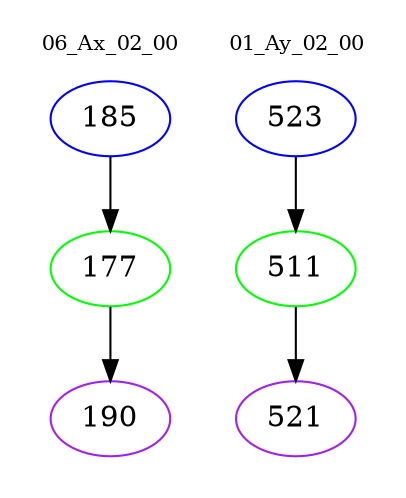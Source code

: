 digraph{
subgraph cluster_0 {
color = white
label = "06_Ax_02_00";
fontsize=10;
T0_185 [label="185", color="blue"]
T0_185 -> T0_177 [color="black"]
T0_177 [label="177", color="green"]
T0_177 -> T0_190 [color="black"]
T0_190 [label="190", color="purple"]
}
subgraph cluster_1 {
color = white
label = "01_Ay_02_00";
fontsize=10;
T1_523 [label="523", color="blue"]
T1_523 -> T1_511 [color="black"]
T1_511 [label="511", color="green"]
T1_511 -> T1_521 [color="black"]
T1_521 [label="521", color="purple"]
}
}
